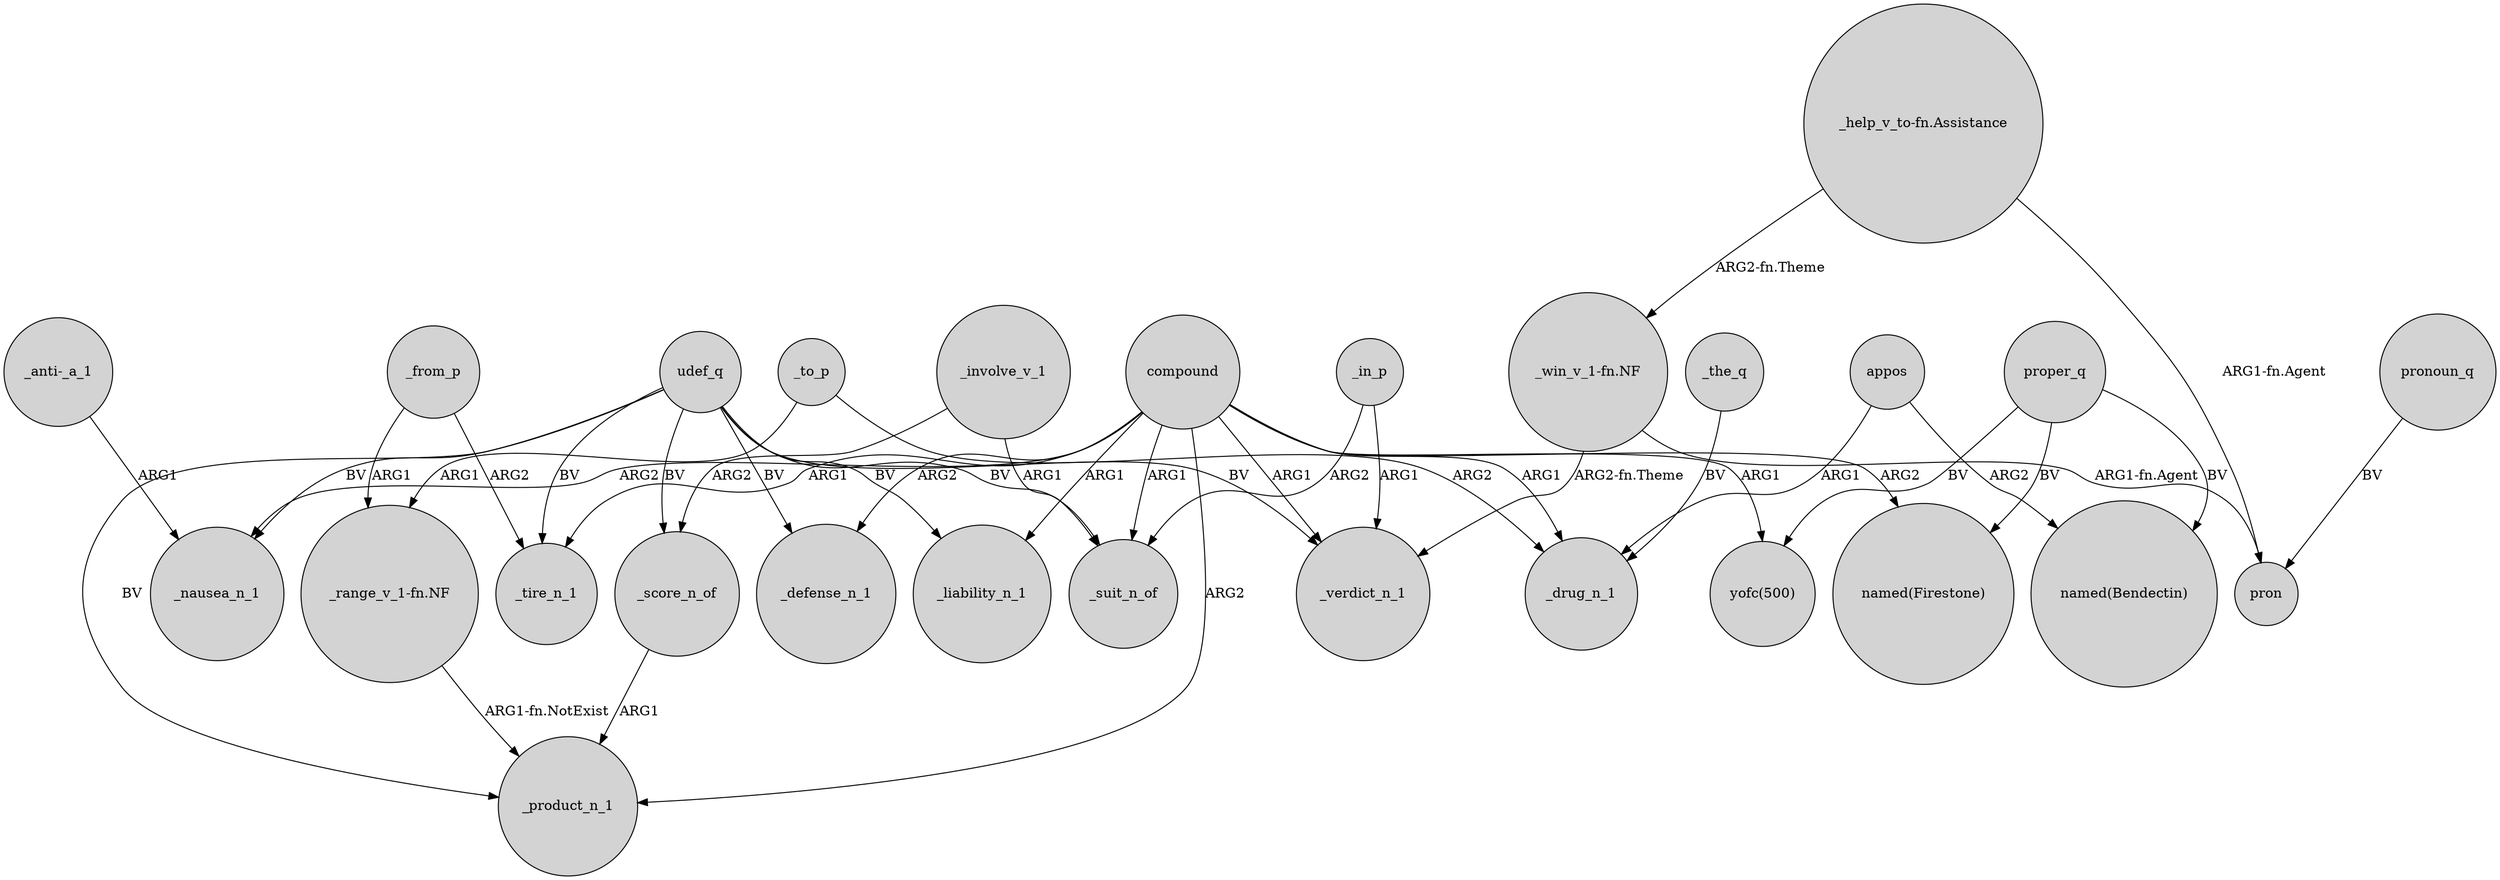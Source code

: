 digraph {
	node [shape=circle style=filled]
	"_anti-_a_1" -> _nausea_n_1 [label=ARG1]
	_score_n_of -> _product_n_1 [label=ARG1]
	udef_q -> _liability_n_1 [label=BV]
	compound -> _tire_n_1 [label=ARG1]
	compound -> _suit_n_of [label=ARG1]
	appos -> _drug_n_1 [label=ARG1]
	"_win_v_1-fn.NF" -> _verdict_n_1 [label="ARG2-fn.Theme"]
	udef_q -> _verdict_n_1 [label=BV]
	"_help_v_to-fn.Assistance" -> pron [label="ARG1-fn.Agent"]
	proper_q -> "named(Firestone)" [label=BV]
	appos -> "named(Bendectin)" [label=ARG2]
	udef_q -> _suit_n_of [label=BV]
	"_range_v_1-fn.NF" -> _product_n_1 [label="ARG1-fn.NotExist"]
	_involve_v_1 -> _suit_n_of [label=ARG1]
	proper_q -> "yofc(500)" [label=BV]
	compound -> "yofc(500)" [label=ARG1]
	compound -> _product_n_1 [label=ARG2]
	_to_p -> "_range_v_1-fn.NF" [label=ARG1]
	compound -> _defense_n_1 [label=ARG2]
	_in_p -> _suit_n_of [label=ARG2]
	_the_q -> _drug_n_1 [label=BV]
	compound -> _verdict_n_1 [label=ARG1]
	pronoun_q -> pron [label=BV]
	udef_q -> _defense_n_1 [label=BV]
	udef_q -> _nausea_n_1 [label=BV]
	_from_p -> _tire_n_1 [label=ARG2]
	compound -> _liability_n_1 [label=ARG1]
	proper_q -> "named(Bendectin)" [label=BV]
	compound -> _drug_n_1 [label=ARG1]
	udef_q -> _score_n_of [label=BV]
	udef_q -> _product_n_1 [label=BV]
	_to_p -> _drug_n_1 [label=ARG2]
	"_win_v_1-fn.NF" -> pron [label="ARG1-fn.Agent"]
	compound -> "named(Firestone)" [label=ARG2]
	_in_p -> _verdict_n_1 [label=ARG1]
	"_help_v_to-fn.Assistance" -> "_win_v_1-fn.NF" [label="ARG2-fn.Theme"]
	_from_p -> "_range_v_1-fn.NF" [label=ARG1]
	compound -> _nausea_n_1 [label=ARG2]
	udef_q -> _tire_n_1 [label=BV]
	_involve_v_1 -> _score_n_of [label=ARG2]
}
